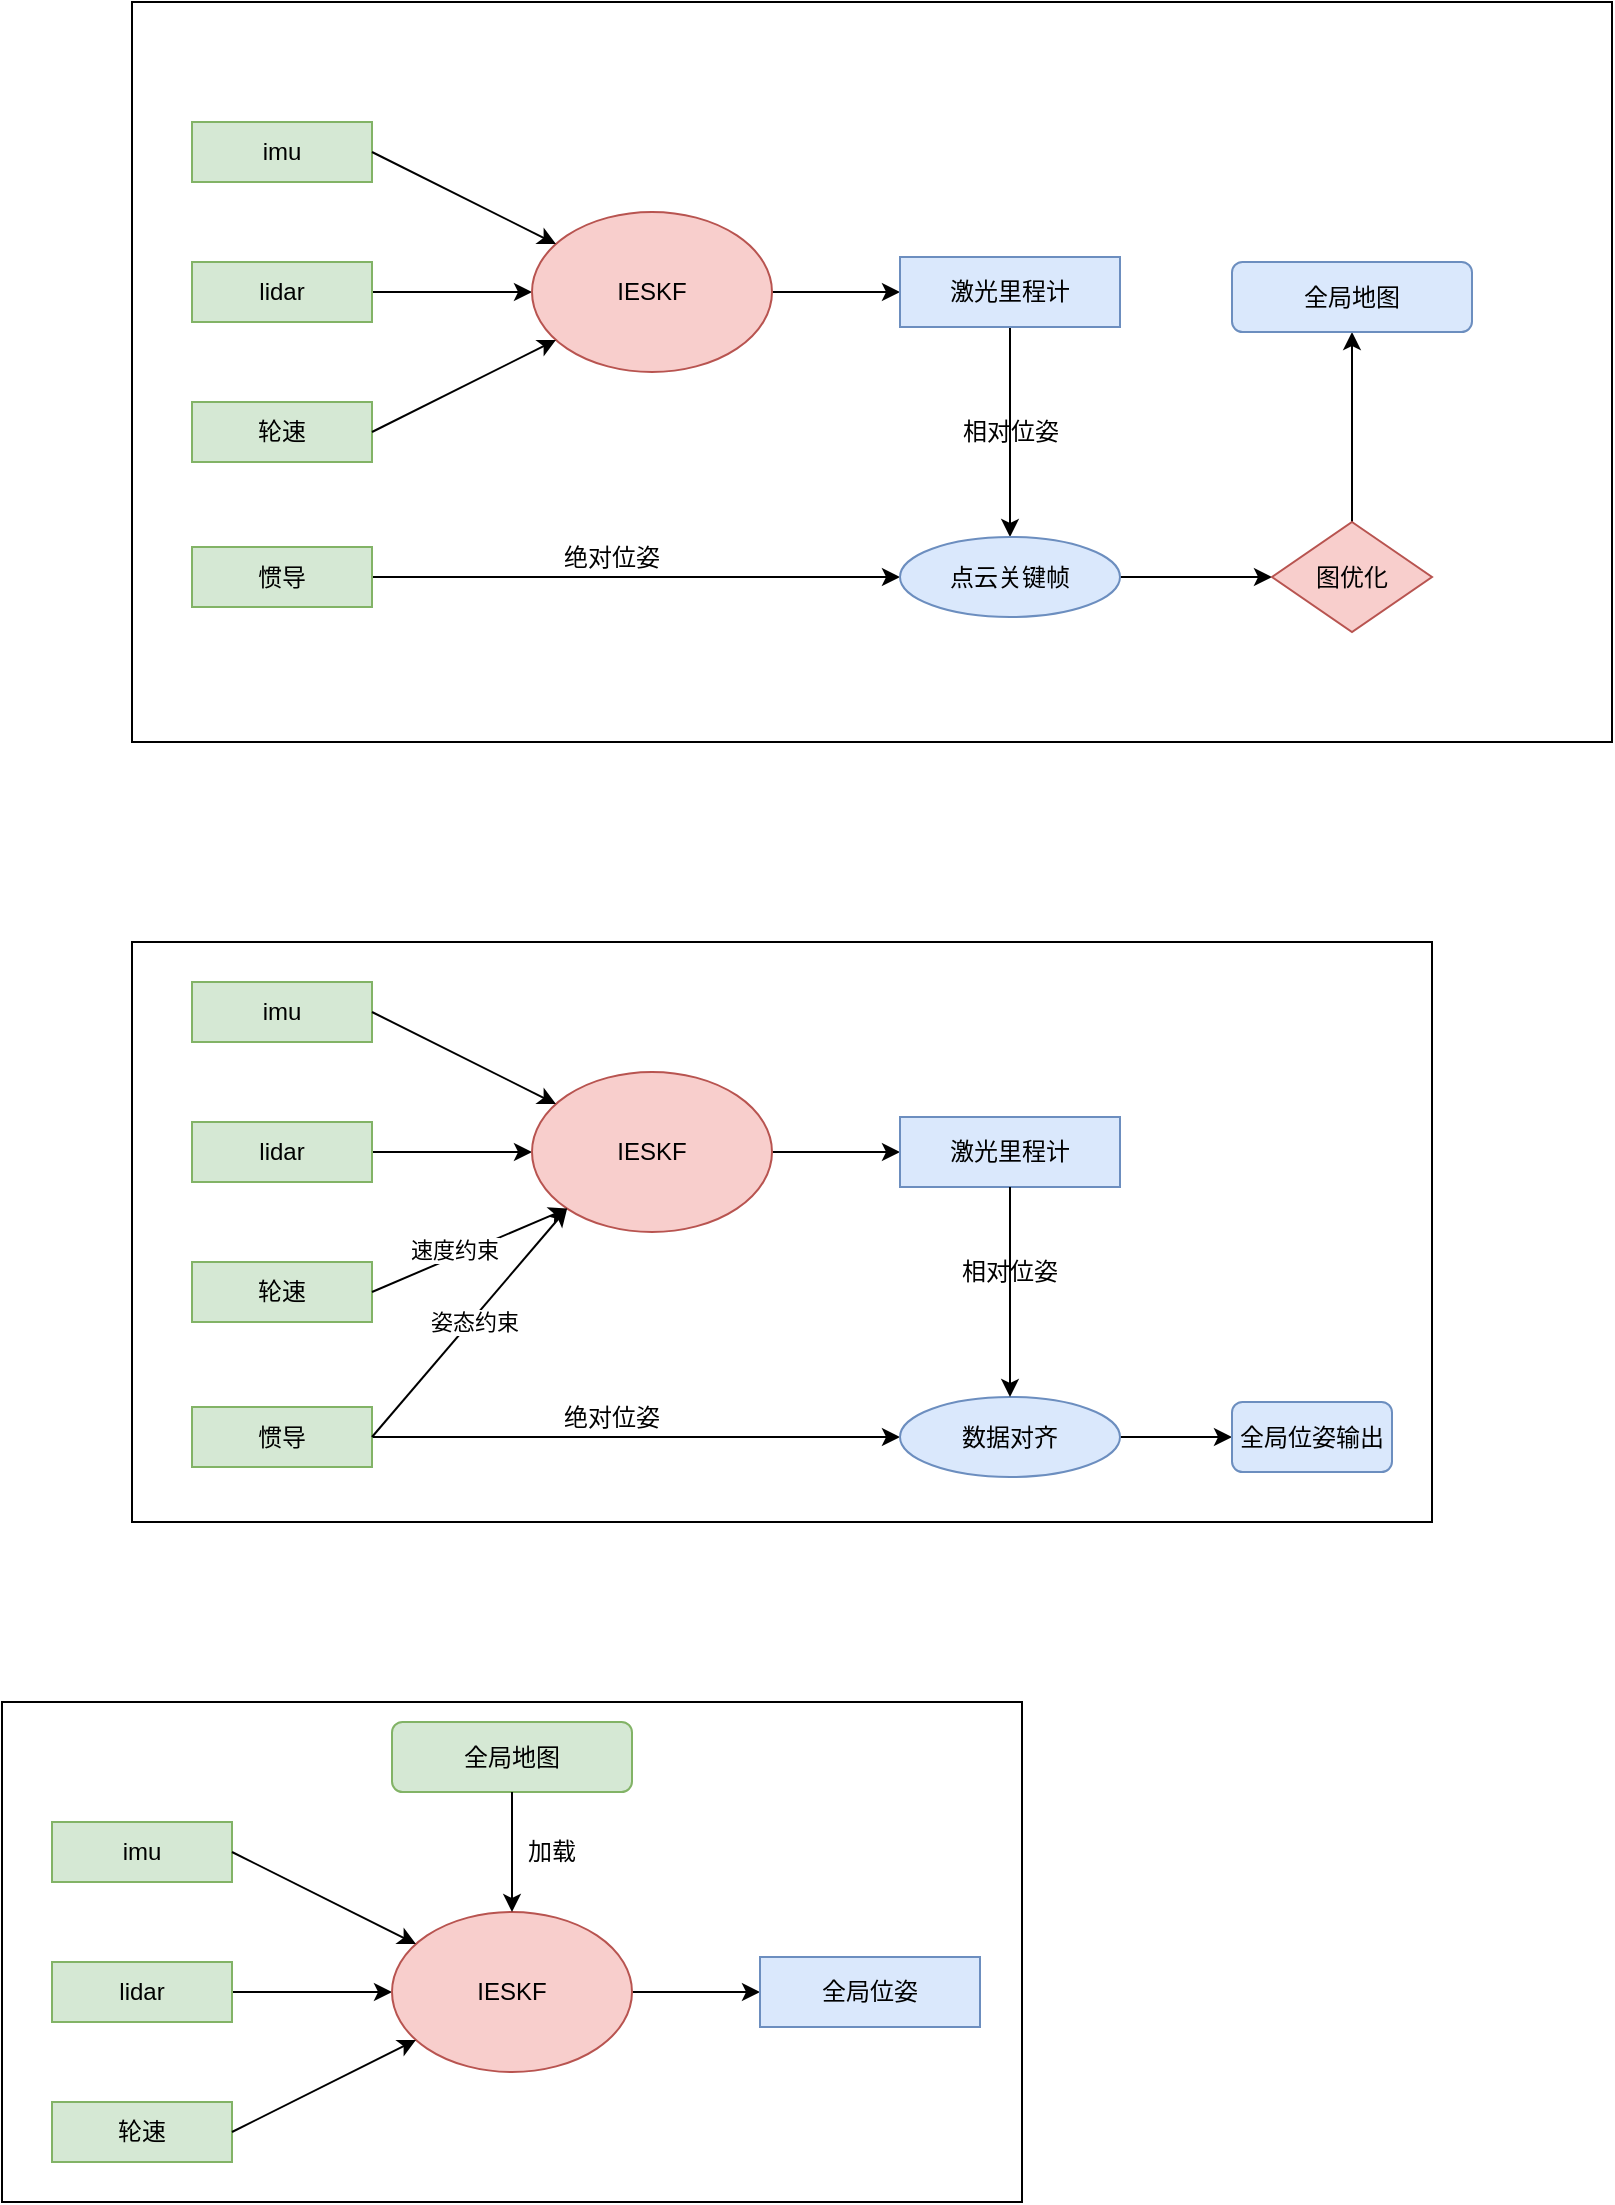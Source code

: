 <mxfile version="24.7.6">
  <diagram name="第 1 页" id="pE4NqbpW3lgK-uuVJsdi">
    <mxGraphModel dx="1877" dy="562" grid="1" gridSize="10" guides="1" tooltips="1" connect="1" arrows="1" fold="1" page="1" pageScale="1" pageWidth="827" pageHeight="1169" math="0" shadow="0">
      <root>
        <mxCell id="0" />
        <mxCell id="1" parent="0" />
        <mxCell id="gikHiUVTYnQVGUzztLvk-28" value="" style="rounded=0;whiteSpace=wrap;html=1;" parent="1" vertex="1">
          <mxGeometry x="30" y="40" width="740" height="370" as="geometry" />
        </mxCell>
        <mxCell id="gikHiUVTYnQVGUzztLvk-1" value="imu" style="rounded=0;whiteSpace=wrap;html=1;fillColor=#d5e8d4;strokeColor=#82b366;" parent="1" vertex="1">
          <mxGeometry x="60" y="100" width="90" height="30" as="geometry" />
        </mxCell>
        <mxCell id="gikHiUVTYnQVGUzztLvk-8" style="edgeStyle=orthogonalEdgeStyle;rounded=0;orthogonalLoop=1;jettySize=auto;html=1;entryX=0;entryY=0.5;entryDx=0;entryDy=0;" parent="1" source="gikHiUVTYnQVGUzztLvk-2" target="gikHiUVTYnQVGUzztLvk-5" edge="1">
          <mxGeometry relative="1" as="geometry" />
        </mxCell>
        <mxCell id="gikHiUVTYnQVGUzztLvk-2" value="lidar" style="rounded=0;whiteSpace=wrap;html=1;fillColor=#d5e8d4;strokeColor=#82b366;" parent="1" vertex="1">
          <mxGeometry x="60" y="170" width="90" height="30" as="geometry" />
        </mxCell>
        <mxCell id="gikHiUVTYnQVGUzztLvk-3" value="轮速" style="rounded=0;whiteSpace=wrap;html=1;fillColor=#d5e8d4;strokeColor=#82b366;" parent="1" vertex="1">
          <mxGeometry x="60" y="240" width="90" height="30" as="geometry" />
        </mxCell>
        <mxCell id="gikHiUVTYnQVGUzztLvk-18" style="edgeStyle=orthogonalEdgeStyle;rounded=0;orthogonalLoop=1;jettySize=auto;html=1;entryX=0;entryY=0.5;entryDx=0;entryDy=0;" parent="1" source="gikHiUVTYnQVGUzztLvk-4" target="gikHiUVTYnQVGUzztLvk-16" edge="1">
          <mxGeometry relative="1" as="geometry" />
        </mxCell>
        <mxCell id="gikHiUVTYnQVGUzztLvk-4" value="惯导" style="rounded=0;whiteSpace=wrap;html=1;fillColor=#d5e8d4;strokeColor=#82b366;" parent="1" vertex="1">
          <mxGeometry x="60" y="312.5" width="90" height="30" as="geometry" />
        </mxCell>
        <mxCell id="gikHiUVTYnQVGUzztLvk-13" style="edgeStyle=orthogonalEdgeStyle;rounded=0;orthogonalLoop=1;jettySize=auto;html=1;" parent="1" source="gikHiUVTYnQVGUzztLvk-5" target="gikHiUVTYnQVGUzztLvk-12" edge="1">
          <mxGeometry relative="1" as="geometry" />
        </mxCell>
        <mxCell id="gikHiUVTYnQVGUzztLvk-5" value="IESKF" style="ellipse;whiteSpace=wrap;html=1;fillColor=#f8cecc;strokeColor=#b85450;" parent="1" vertex="1">
          <mxGeometry x="230" y="145" width="120" height="80" as="geometry" />
        </mxCell>
        <mxCell id="gikHiUVTYnQVGUzztLvk-7" value="" style="endArrow=classic;html=1;rounded=0;exitX=1;exitY=0.5;exitDx=0;exitDy=0;" parent="1" source="gikHiUVTYnQVGUzztLvk-1" target="gikHiUVTYnQVGUzztLvk-5" edge="1">
          <mxGeometry width="50" height="50" relative="1" as="geometry">
            <mxPoint x="390" y="320" as="sourcePoint" />
            <mxPoint x="440" y="270" as="targetPoint" />
          </mxGeometry>
        </mxCell>
        <mxCell id="gikHiUVTYnQVGUzztLvk-10" value="" style="endArrow=classic;html=1;rounded=0;exitX=1;exitY=0.5;exitDx=0;exitDy=0;" parent="1" source="gikHiUVTYnQVGUzztLvk-3" target="gikHiUVTYnQVGUzztLvk-5" edge="1">
          <mxGeometry width="50" height="50" relative="1" as="geometry">
            <mxPoint x="390" y="320" as="sourcePoint" />
            <mxPoint x="440" y="270" as="targetPoint" />
          </mxGeometry>
        </mxCell>
        <mxCell id="gikHiUVTYnQVGUzztLvk-20" style="edgeStyle=orthogonalEdgeStyle;rounded=0;orthogonalLoop=1;jettySize=auto;html=1;entryX=0.5;entryY=0;entryDx=0;entryDy=0;" parent="1" source="gikHiUVTYnQVGUzztLvk-12" target="gikHiUVTYnQVGUzztLvk-16" edge="1">
          <mxGeometry relative="1" as="geometry" />
        </mxCell>
        <mxCell id="gikHiUVTYnQVGUzztLvk-12" value="激光里程计" style="rounded=0;whiteSpace=wrap;html=1;fillColor=#dae8fc;strokeColor=#6c8ebf;" parent="1" vertex="1">
          <mxGeometry x="414" y="167.5" width="110" height="35" as="geometry" />
        </mxCell>
        <mxCell id="gikHiUVTYnQVGUzztLvk-23" style="edgeStyle=orthogonalEdgeStyle;rounded=0;orthogonalLoop=1;jettySize=auto;html=1;entryX=0;entryY=0.5;entryDx=0;entryDy=0;" parent="1" source="gikHiUVTYnQVGUzztLvk-16" target="gikHiUVTYnQVGUzztLvk-22" edge="1">
          <mxGeometry relative="1" as="geometry" />
        </mxCell>
        <mxCell id="gikHiUVTYnQVGUzztLvk-16" value="点云关键帧" style="ellipse;whiteSpace=wrap;html=1;fillColor=#dae8fc;strokeColor=#6c8ebf;" parent="1" vertex="1">
          <mxGeometry x="414" y="307.5" width="110" height="40" as="geometry" />
        </mxCell>
        <mxCell id="gikHiUVTYnQVGUzztLvk-19" value="绝对位姿" style="text;html=1;align=center;verticalAlign=middle;whiteSpace=wrap;rounded=0;" parent="1" vertex="1">
          <mxGeometry x="240" y="302.5" width="60" height="30" as="geometry" />
        </mxCell>
        <mxCell id="gikHiUVTYnQVGUzztLvk-21" value="相对位姿" style="text;html=1;align=center;verticalAlign=middle;resizable=0;points=[];autosize=1;strokeColor=none;fillColor=none;" parent="1" vertex="1">
          <mxGeometry x="434" y="240" width="70" height="30" as="geometry" />
        </mxCell>
        <mxCell id="gikHiUVTYnQVGUzztLvk-26" style="edgeStyle=orthogonalEdgeStyle;rounded=0;orthogonalLoop=1;jettySize=auto;html=1;entryX=0.5;entryY=1;entryDx=0;entryDy=0;" parent="1" source="gikHiUVTYnQVGUzztLvk-22" target="gikHiUVTYnQVGUzztLvk-25" edge="1">
          <mxGeometry relative="1" as="geometry" />
        </mxCell>
        <mxCell id="gikHiUVTYnQVGUzztLvk-22" value="图优化" style="rhombus;whiteSpace=wrap;html=1;fillColor=#f8cecc;strokeColor=#b85450;" parent="1" vertex="1">
          <mxGeometry x="600" y="300" width="80" height="55" as="geometry" />
        </mxCell>
        <mxCell id="gikHiUVTYnQVGUzztLvk-25" value="全局地图" style="rounded=1;whiteSpace=wrap;html=1;fillColor=#dae8fc;strokeColor=#6c8ebf;" parent="1" vertex="1">
          <mxGeometry x="580" y="170" width="120" height="35" as="geometry" />
        </mxCell>
        <mxCell id="hLSX56b4xZyEho7WKffn-1" value="" style="rounded=0;whiteSpace=wrap;html=1;" parent="1" vertex="1">
          <mxGeometry x="30" y="510" width="650" height="290" as="geometry" />
        </mxCell>
        <mxCell id="hLSX56b4xZyEho7WKffn-2" value="imu" style="rounded=0;whiteSpace=wrap;html=1;fillColor=#d5e8d4;strokeColor=#82b366;" parent="1" vertex="1">
          <mxGeometry x="60" y="530" width="90" height="30" as="geometry" />
        </mxCell>
        <mxCell id="hLSX56b4xZyEho7WKffn-3" style="edgeStyle=orthogonalEdgeStyle;rounded=0;orthogonalLoop=1;jettySize=auto;html=1;entryX=0;entryY=0.5;entryDx=0;entryDy=0;" parent="1" source="hLSX56b4xZyEho7WKffn-4" target="hLSX56b4xZyEho7WKffn-9" edge="1">
          <mxGeometry relative="1" as="geometry" />
        </mxCell>
        <mxCell id="hLSX56b4xZyEho7WKffn-4" value="lidar" style="rounded=0;whiteSpace=wrap;html=1;fillColor=#d5e8d4;strokeColor=#82b366;" parent="1" vertex="1">
          <mxGeometry x="60" y="600" width="90" height="30" as="geometry" />
        </mxCell>
        <mxCell id="hLSX56b4xZyEho7WKffn-5" value="轮速" style="rounded=0;whiteSpace=wrap;html=1;fillColor=#d5e8d4;strokeColor=#82b366;" parent="1" vertex="1">
          <mxGeometry x="60" y="670" width="90" height="30" as="geometry" />
        </mxCell>
        <mxCell id="hLSX56b4xZyEho7WKffn-6" style="edgeStyle=orthogonalEdgeStyle;rounded=0;orthogonalLoop=1;jettySize=auto;html=1;entryX=0;entryY=0.5;entryDx=0;entryDy=0;" parent="1" source="hLSX56b4xZyEho7WKffn-7" target="hLSX56b4xZyEho7WKffn-15" edge="1">
          <mxGeometry relative="1" as="geometry" />
        </mxCell>
        <mxCell id="hLSX56b4xZyEho7WKffn-7" value="惯导" style="rounded=0;whiteSpace=wrap;html=1;fillColor=#d5e8d4;strokeColor=#82b366;" parent="1" vertex="1">
          <mxGeometry x="60" y="742.5" width="90" height="30" as="geometry" />
        </mxCell>
        <mxCell id="hLSX56b4xZyEho7WKffn-8" style="edgeStyle=orthogonalEdgeStyle;rounded=0;orthogonalLoop=1;jettySize=auto;html=1;" parent="1" source="hLSX56b4xZyEho7WKffn-9" target="hLSX56b4xZyEho7WKffn-13" edge="1">
          <mxGeometry relative="1" as="geometry" />
        </mxCell>
        <mxCell id="hLSX56b4xZyEho7WKffn-9" value="IESKF" style="ellipse;whiteSpace=wrap;html=1;fillColor=#f8cecc;strokeColor=#b85450;" parent="1" vertex="1">
          <mxGeometry x="230" y="575" width="120" height="80" as="geometry" />
        </mxCell>
        <mxCell id="hLSX56b4xZyEho7WKffn-10" value="" style="endArrow=classic;html=1;rounded=0;exitX=1;exitY=0.5;exitDx=0;exitDy=0;" parent="1" source="hLSX56b4xZyEho7WKffn-2" target="hLSX56b4xZyEho7WKffn-9" edge="1">
          <mxGeometry width="50" height="50" relative="1" as="geometry">
            <mxPoint x="390" y="750" as="sourcePoint" />
            <mxPoint x="440" y="700" as="targetPoint" />
          </mxGeometry>
        </mxCell>
        <mxCell id="hLSX56b4xZyEho7WKffn-11" value="" style="endArrow=classic;html=1;rounded=0;exitX=1;exitY=0.5;exitDx=0;exitDy=0;entryX=0;entryY=1;entryDx=0;entryDy=0;" parent="1" source="hLSX56b4xZyEho7WKffn-5" target="hLSX56b4xZyEho7WKffn-9" edge="1">
          <mxGeometry width="50" height="50" relative="1" as="geometry">
            <mxPoint x="390" y="750" as="sourcePoint" />
            <mxPoint x="440" y="700" as="targetPoint" />
          </mxGeometry>
        </mxCell>
        <mxCell id="hLSX56b4xZyEho7WKffn-25" value="速度约束" style="edgeLabel;html=1;align=center;verticalAlign=middle;resizable=0;points=[];" parent="hLSX56b4xZyEho7WKffn-11" vertex="1" connectable="0">
          <mxGeometry x="-0.139" y="4" relative="1" as="geometry">
            <mxPoint as="offset" />
          </mxGeometry>
        </mxCell>
        <mxCell id="hLSX56b4xZyEho7WKffn-13" value="激光里程计" style="rounded=0;whiteSpace=wrap;html=1;fillColor=#dae8fc;strokeColor=#6c8ebf;" parent="1" vertex="1">
          <mxGeometry x="414" y="597.5" width="110" height="35" as="geometry" />
        </mxCell>
        <mxCell id="hLSX56b4xZyEho7WKffn-14" style="edgeStyle=orthogonalEdgeStyle;rounded=0;orthogonalLoop=1;jettySize=auto;html=1;" parent="1" source="hLSX56b4xZyEho7WKffn-15" target="hLSX56b4xZyEho7WKffn-20" edge="1">
          <mxGeometry relative="1" as="geometry">
            <mxPoint x="600" y="757.5" as="targetPoint" />
          </mxGeometry>
        </mxCell>
        <mxCell id="hLSX56b4xZyEho7WKffn-15" value="数据对齐" style="ellipse;whiteSpace=wrap;html=1;fillColor=#dae8fc;strokeColor=#6c8ebf;" parent="1" vertex="1">
          <mxGeometry x="414" y="737.5" width="110" height="40" as="geometry" />
        </mxCell>
        <mxCell id="hLSX56b4xZyEho7WKffn-16" value="绝对位姿" style="text;html=1;align=center;verticalAlign=middle;whiteSpace=wrap;rounded=0;" parent="1" vertex="1">
          <mxGeometry x="240" y="732.5" width="60" height="30" as="geometry" />
        </mxCell>
        <mxCell id="hLSX56b4xZyEho7WKffn-20" value="全局位姿输出" style="rounded=1;whiteSpace=wrap;html=1;fillColor=#dae8fc;strokeColor=#6c8ebf;" parent="1" vertex="1">
          <mxGeometry x="580" y="740" width="80" height="35" as="geometry" />
        </mxCell>
        <mxCell id="hLSX56b4xZyEho7WKffn-21" value="" style="endArrow=classic;html=1;rounded=0;exitX=1;exitY=0.5;exitDx=0;exitDy=0;entryX=0;entryY=1;entryDx=0;entryDy=0;" parent="1" source="hLSX56b4xZyEho7WKffn-7" target="hLSX56b4xZyEho7WKffn-9" edge="1">
          <mxGeometry width="50" height="50" relative="1" as="geometry">
            <mxPoint x="360" y="710" as="sourcePoint" />
            <mxPoint x="410" y="660" as="targetPoint" />
          </mxGeometry>
        </mxCell>
        <mxCell id="hLSX56b4xZyEho7WKffn-23" value="姿态约束" style="edgeLabel;html=1;align=center;verticalAlign=middle;resizable=0;points=[];" parent="hLSX56b4xZyEho7WKffn-21" vertex="1" connectable="0">
          <mxGeometry x="0.017" y="-1" relative="1" as="geometry">
            <mxPoint as="offset" />
          </mxGeometry>
        </mxCell>
        <mxCell id="hLSX56b4xZyEho7WKffn-30" value="" style="endArrow=classic;html=1;rounded=0;exitX=0.5;exitY=1;exitDx=0;exitDy=0;entryX=0.5;entryY=0;entryDx=0;entryDy=0;" parent="1" source="hLSX56b4xZyEho7WKffn-13" target="hLSX56b4xZyEho7WKffn-15" edge="1">
          <mxGeometry width="50" height="50" relative="1" as="geometry">
            <mxPoint x="360" y="710" as="sourcePoint" />
            <mxPoint x="410" y="660" as="targetPoint" />
          </mxGeometry>
        </mxCell>
        <mxCell id="hLSX56b4xZyEho7WKffn-31" value="相对位姿" style="text;html=1;align=center;verticalAlign=middle;whiteSpace=wrap;rounded=0;" parent="1" vertex="1">
          <mxGeometry x="439" y="660" width="60" height="30" as="geometry" />
        </mxCell>
        <mxCell id="uCU3LfMncyD80k5uPFol-1" value="" style="rounded=0;whiteSpace=wrap;html=1;" vertex="1" parent="1">
          <mxGeometry x="-35" y="890" width="510" height="250" as="geometry" />
        </mxCell>
        <mxCell id="uCU3LfMncyD80k5uPFol-2" value="imu" style="rounded=0;whiteSpace=wrap;html=1;fillColor=#d5e8d4;strokeColor=#82b366;" vertex="1" parent="1">
          <mxGeometry x="-10" y="950" width="90" height="30" as="geometry" />
        </mxCell>
        <mxCell id="uCU3LfMncyD80k5uPFol-3" style="edgeStyle=orthogonalEdgeStyle;rounded=0;orthogonalLoop=1;jettySize=auto;html=1;entryX=0;entryY=0.5;entryDx=0;entryDy=0;" edge="1" parent="1" source="uCU3LfMncyD80k5uPFol-4" target="uCU3LfMncyD80k5uPFol-9">
          <mxGeometry relative="1" as="geometry" />
        </mxCell>
        <mxCell id="uCU3LfMncyD80k5uPFol-4" value="lidar" style="rounded=0;whiteSpace=wrap;html=1;fillColor=#d5e8d4;strokeColor=#82b366;" vertex="1" parent="1">
          <mxGeometry x="-10" y="1020" width="90" height="30" as="geometry" />
        </mxCell>
        <mxCell id="uCU3LfMncyD80k5uPFol-5" value="轮速" style="rounded=0;whiteSpace=wrap;html=1;fillColor=#d5e8d4;strokeColor=#82b366;" vertex="1" parent="1">
          <mxGeometry x="-10" y="1090" width="90" height="30" as="geometry" />
        </mxCell>
        <mxCell id="uCU3LfMncyD80k5uPFol-8" style="edgeStyle=orthogonalEdgeStyle;rounded=0;orthogonalLoop=1;jettySize=auto;html=1;" edge="1" parent="1" source="uCU3LfMncyD80k5uPFol-9" target="uCU3LfMncyD80k5uPFol-13">
          <mxGeometry relative="1" as="geometry" />
        </mxCell>
        <mxCell id="uCU3LfMncyD80k5uPFol-9" value="IESKF" style="ellipse;whiteSpace=wrap;html=1;fillColor=#f8cecc;strokeColor=#b85450;" vertex="1" parent="1">
          <mxGeometry x="160" y="995" width="120" height="80" as="geometry" />
        </mxCell>
        <mxCell id="uCU3LfMncyD80k5uPFol-10" value="" style="endArrow=classic;html=1;rounded=0;exitX=1;exitY=0.5;exitDx=0;exitDy=0;" edge="1" parent="1" source="uCU3LfMncyD80k5uPFol-2" target="uCU3LfMncyD80k5uPFol-9">
          <mxGeometry width="50" height="50" relative="1" as="geometry">
            <mxPoint x="320" y="1170" as="sourcePoint" />
            <mxPoint x="370" y="1120" as="targetPoint" />
          </mxGeometry>
        </mxCell>
        <mxCell id="uCU3LfMncyD80k5uPFol-11" value="" style="endArrow=classic;html=1;rounded=0;exitX=1;exitY=0.5;exitDx=0;exitDy=0;" edge="1" parent="1" source="uCU3LfMncyD80k5uPFol-5" target="uCU3LfMncyD80k5uPFol-9">
          <mxGeometry width="50" height="50" relative="1" as="geometry">
            <mxPoint x="320" y="1170" as="sourcePoint" />
            <mxPoint x="370" y="1120" as="targetPoint" />
          </mxGeometry>
        </mxCell>
        <mxCell id="uCU3LfMncyD80k5uPFol-13" value="全局位姿" style="rounded=0;whiteSpace=wrap;html=1;fillColor=#dae8fc;strokeColor=#6c8ebf;" vertex="1" parent="1">
          <mxGeometry x="344" y="1017.5" width="110" height="35" as="geometry" />
        </mxCell>
        <mxCell id="uCU3LfMncyD80k5uPFol-20" value="全局地图" style="rounded=1;whiteSpace=wrap;html=1;fillColor=#d5e8d4;strokeColor=#82b366;" vertex="1" parent="1">
          <mxGeometry x="160" y="900" width="120" height="35" as="geometry" />
        </mxCell>
        <mxCell id="uCU3LfMncyD80k5uPFol-21" value="" style="endArrow=classic;html=1;rounded=0;exitX=0.5;exitY=1;exitDx=0;exitDy=0;" edge="1" parent="1" source="uCU3LfMncyD80k5uPFol-20" target="uCU3LfMncyD80k5uPFol-9">
          <mxGeometry width="50" height="50" relative="1" as="geometry">
            <mxPoint x="390" y="1120" as="sourcePoint" />
            <mxPoint x="440" y="1070" as="targetPoint" />
          </mxGeometry>
        </mxCell>
        <mxCell id="uCU3LfMncyD80k5uPFol-22" value="加载" style="text;html=1;align=center;verticalAlign=middle;whiteSpace=wrap;rounded=0;" vertex="1" parent="1">
          <mxGeometry x="210" y="950" width="60" height="30" as="geometry" />
        </mxCell>
      </root>
    </mxGraphModel>
  </diagram>
</mxfile>

